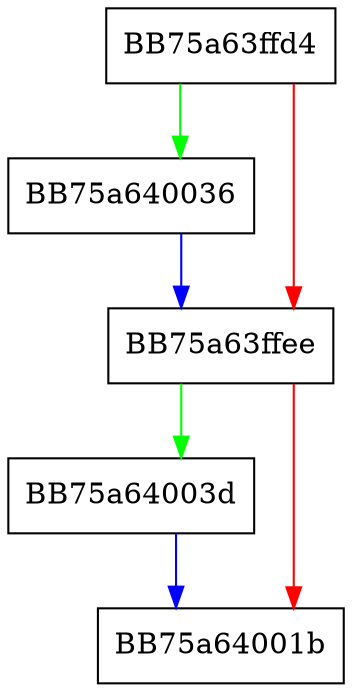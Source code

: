 digraph AddRegistration {
  node [shape="box"];
  graph [splines=ortho];
  BB75a63ffd4 -> BB75a640036 [color="green"];
  BB75a63ffd4 -> BB75a63ffee [color="red"];
  BB75a63ffee -> BB75a64003d [color="green"];
  BB75a63ffee -> BB75a64001b [color="red"];
  BB75a640036 -> BB75a63ffee [color="blue"];
  BB75a64003d -> BB75a64001b [color="blue"];
}
